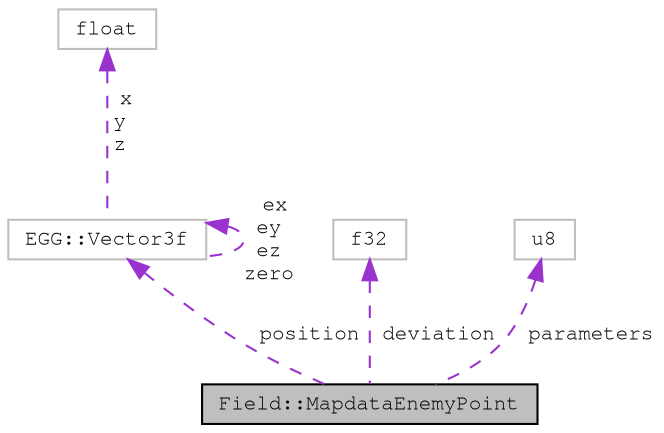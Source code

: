 digraph "Field::MapdataEnemyPoint"
{
 // LATEX_PDF_SIZE
  edge [fontname="FreeMono",fontsize="10",labelfontname="FreeMono",labelfontsize="10"];
  node [fontname="FreeMono",fontsize="10",shape=record];
  Node1 [label="Field::MapdataEnemyPoint",height=0.2,width=0.4,color="black", fillcolor="grey75", style="filled", fontcolor="black",tooltip=" "];
  Node2 -> Node1 [dir="back",color="darkorchid3",fontsize="10",style="dashed",label=" position" ,fontname="FreeMono"];
  Node2 [label="EGG::Vector3f",height=0.2,width=0.4,color="grey75", fillcolor="white", style="filled",URL="$struct_e_g_g_1_1_vector3f.html",tooltip=" "];
  Node3 -> Node2 [dir="back",color="darkorchid3",fontsize="10",style="dashed",label=" x\ny\nz" ,fontname="FreeMono"];
  Node3 [label="float",height=0.2,width=0.4,color="grey75", fillcolor="white", style="filled",tooltip=" "];
  Node2 -> Node2 [dir="back",color="darkorchid3",fontsize="10",style="dashed",label=" ex\ney\nez\nzero" ,fontname="FreeMono"];
  Node4 -> Node1 [dir="back",color="darkorchid3",fontsize="10",style="dashed",label=" deviation" ,fontname="FreeMono"];
  Node4 [label="f32",height=0.2,width=0.4,color="grey75", fillcolor="white", style="filled",tooltip=" "];
  Node5 -> Node1 [dir="back",color="darkorchid3",fontsize="10",style="dashed",label=" parameters" ,fontname="FreeMono"];
  Node5 [label="u8",height=0.2,width=0.4,color="grey75", fillcolor="white", style="filled",tooltip=" "];
}
